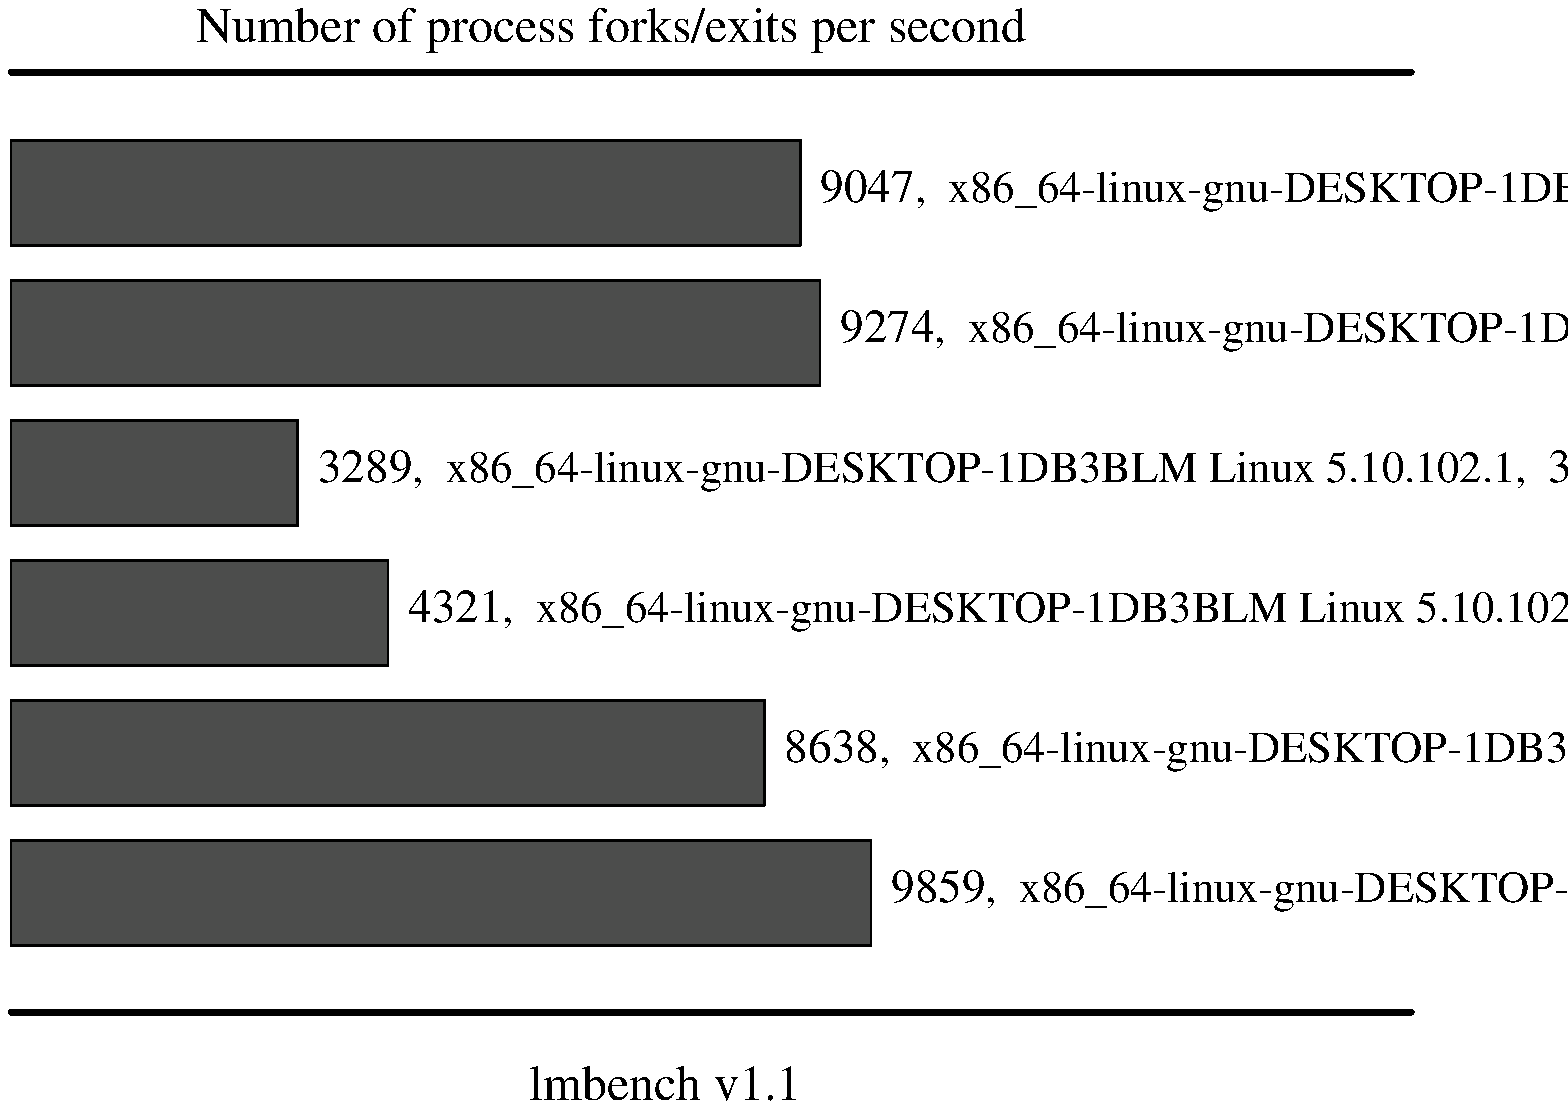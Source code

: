 .sp .75i
.po .23i
.ft R
.ps 16
.vs 21
.ce 100
\s+2Number of process forks/exits per second\s0
.ce 0
.vs 
.PS
.ps 16
.vs 11
[
# Variables, tweek these.
	fillval = .12		# default fill value boxes
	xsize = 4.3		# width of the graph
	ysize = 4.2		# height of the graph
	n = 6
	boxpercent = 75 / 100
	gap = xsize / n * (1 - boxpercent)
	maxdata = 9859
	yscale = ysize / maxdata
	xscale = xsize / maxdata

# Draw the graph borders 
	O:	box invis ht ysize wid xsize
boxht = ysize / n * boxpercent
box fill .7 wid 9047 * xscale with .nw at O.nw - (0, gap /2 + 0 * (ysize/n))
"\s+19047\s0,  x86_64-linux-gnu-DESKTOP-1DB3BLM Linux 5.10.102.1,\  \s+1110.5357\ usecs\s0" ljust at last box.e + .1,0
box fill .7 wid 9274 * xscale with .nw at O.nw - (0, gap /2 + 1 * (ysize/n))
"\s+19274\s0,  x86_64-linux-gnu-DESKTOP-1DB3BLM Linux 5.10.102.1,\  \s+1107.8235\ usecs\s0" ljust at last box.e + .1,0
box fill .7 wid 3289 * xscale with .nw at O.nw - (0, gap /2 + 2 * (ysize/n))
"\s+13289\s0,  x86_64-linux-gnu-DESKTOP-1DB3BLM Linux 5.10.102.1,\  \s+1304.0526\ usecs\s0" ljust at last box.e + .1,0
box fill .7 wid 4321 * xscale with .nw at O.nw - (0, gap /2 + 3 * (ysize/n))
"\s+14321\s0,  x86_64-linux-gnu-DESKTOP-1DB3BLM Linux 5.10.102.1,\  \s+1231.4062\ usecs\s0" ljust at last box.e + .1,0
box fill .7 wid 8638 * xscale with .nw at O.nw - (0, gap /2 + 4 * (ysize/n))
"\s+18638\s0,  x86_64-linux-gnu-DESKTOP-1DB3BLM Linux 5.10.102.1,\  \s+1115.7707\ usecs\s0" ljust at last box.e + .1,0
box fill .7 wid 9859 * xscale with .nw at O.nw - (0, gap /2 + 5 * (ysize/n))
"\s+19859\s0,  x86_64-linux-gnu-DESKTOP-1DB3BLM Linux 5.10.102.1,\  \s+1101.4286\ usecs\s0" ljust at last box.e + .1,0
]
box invis wid last [].wid + .5 ht last [].ht + .5 with .nw at last [].nw + (-.25, .25)
move to last [].nw + 0,.25
line thick 2 right 7
move to last [].sw - 0,.25
line thick 2 right 7
.PE
.ft
.ps
.vs
.po
.po .5i
.ft R
.ps 16
.vs 21
.sp .5
.ce 100
\s+2lmbench v1.1\s0
.po
.ft
.ps
.vs
.ce 0
